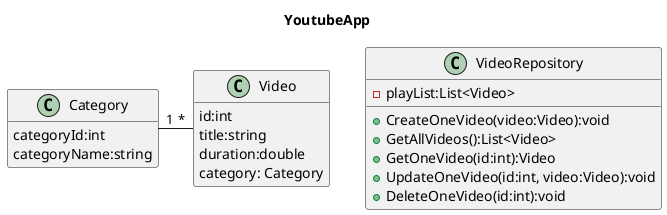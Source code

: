 @startuml YoutubeApp
title YoutubeApp

class VideoRepository
{
    -playList:List<Video>
    +CreateOneVideo(video:Video):void
    +GetAllVideos():List<Video>
    +GetOneVideo(id:int):Video
    +UpdateOneVideo(id:int, video:Video):void
    +DeleteOneVideo(id:int):void
}

class Video {
    id:int
    title:string
    duration:double
    category: Category
}
class Category{
    categoryId:int
    categoryName:string
}
Category "1" - "*" Video 
hide empty members
@enduml